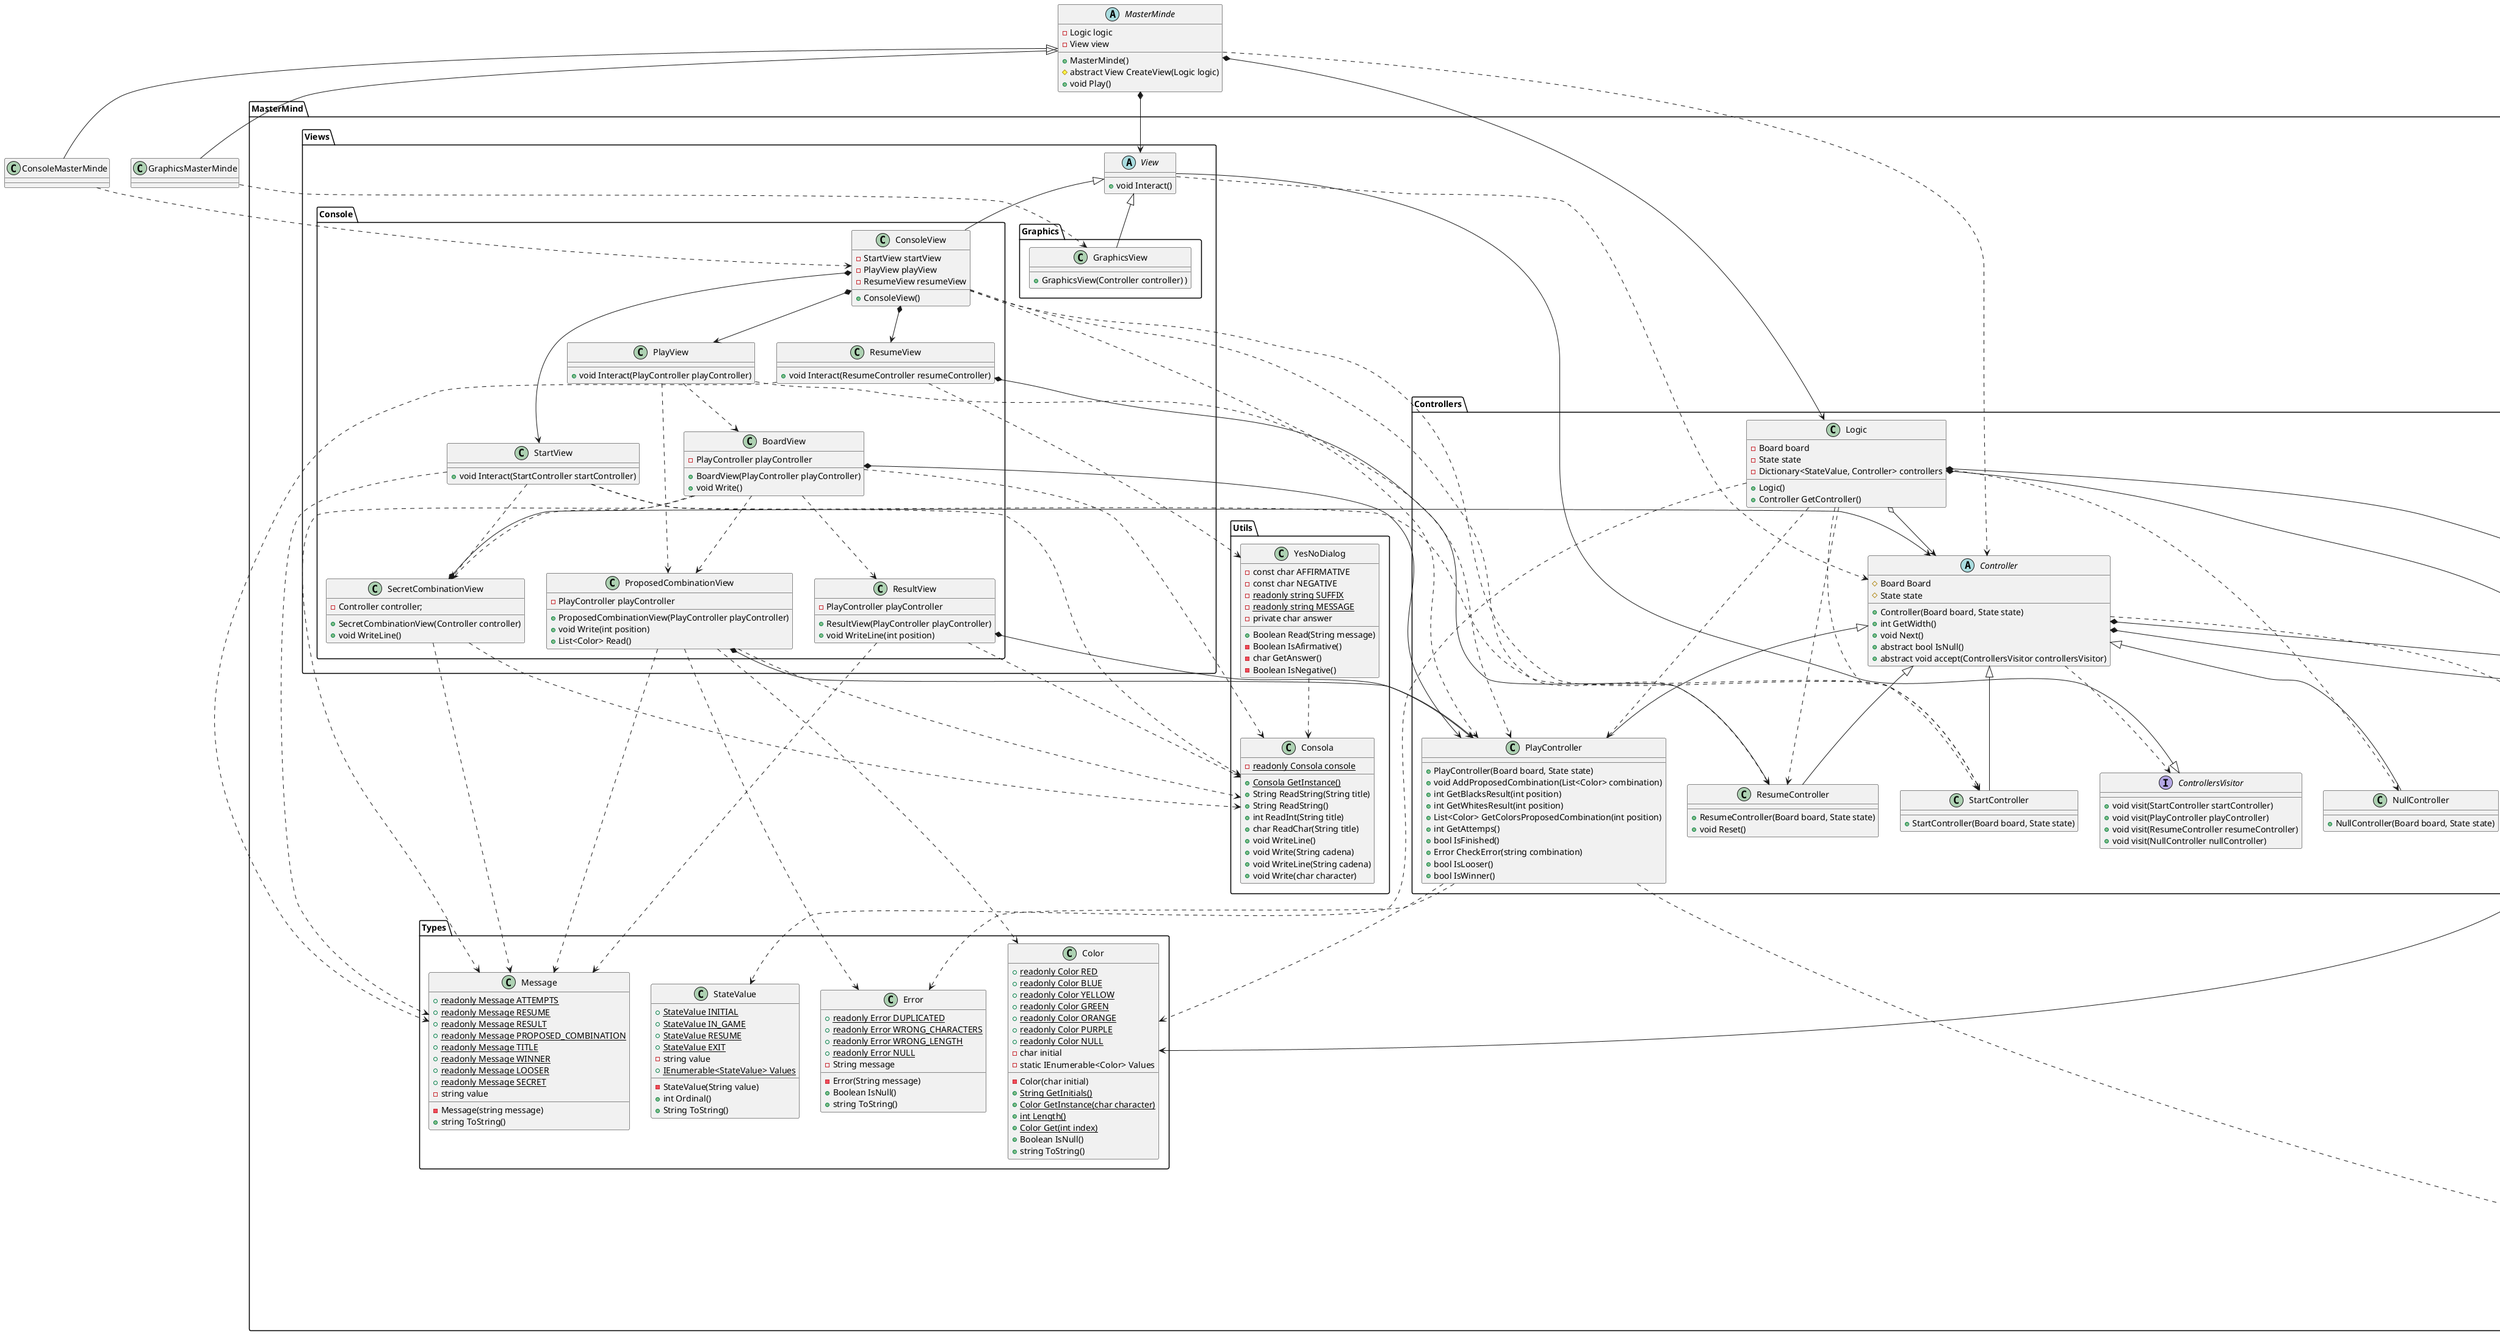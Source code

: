 @startuml

abstract class MasterMinde {
    - Logic logic
    - View view

    + MasterMinde()
    # abstract View CreateView(Logic logic)
    + void Play()
}

class ConsoleMasterMinde {
}

class GraphicsMasterMinde {
}


package MasterMind.Models {

    class Board {
        - {static} int MAX_ATTEMPTS
        - SecretCombination secretCombination
        - List<ProposedCombination> proposedCombinations
        - List<Result> results
        - int attempts

        + Board()
        + void Reset()
        + void AddProposedCombination(ProposedCombination proposedCombination)
        + Boolean IsWinner()
        + Boolean IsLooser()
        + Boolean IsFinished()
        + int GetAttemps()
        + Result GetResult(int position)
        + ProposedCombination GetProposedCombination(int position)
    }

    abstract class Combination {
        - {static} readonly int WIDTH
        # List<Color> Colors

        # Combination()
        + {static} int GetWidth()
    }

    class ProposedCombination {
        + Boolean Contains(Color color, int position)
        + Boolean Contains(Color color)
        + List<Color> GetColors()
    }

    class Result {
        + const int WIDTH
        - int blacks
        - int whites

        + Result(int blacks, int whites)
        + Boolean IsWinner()
        + int GetWhites()
        + int GetBlacks()
    }

    class SecretCombination {
        + SecretCombination()
        + Result GetResult(ProposedCombination proposedCombination)
    }

    class State {
        - StateValue stateValue
        + State()
        + void Reset()
        + void Next()
        + StateValue GetStateValue()
    }

}

package MasterMind.Utils {

    class Consola {
        - {static} readonly Consola console

        + {static} Consola GetInstance()
        + String ReadString(String title)
        + String ReadString()
        + int ReadInt(String title)
        + char ReadChar(String title)
        + void WriteLine()
        + void Write(String cadena)
        + void WriteLine(String cadena)
        + void Write(char character)
    }

    class YesNoDialog {
        - const char AFFIRMATIVE
        - const char NEGATIVE
        - {static} readonly string SUFFIX
        - {static} readonly string MESSAGE
        - private char answer

        + Boolean Read(String message)
        - Boolean IsAfirmative()
        - char GetAnswer()
        - Boolean IsNegative()
    }

}

package MasterMind.Types {

    class Color {
        + {static} readonly Color RED
        + {static} readonly Color BLUE
        + {static} readonly Color YELLOW
        + {static} readonly Color GREEN
        + {static} readonly Color ORANGE
        + {static} readonly Color PURPLE
        + {static} readonly Color NULL
        - char initial
        - static IEnumerable<Color> Values

        - Color(char initial)
        + {static} String GetInitials()
        + {static} Color GetInstance(char character)
        + {static} int Length()
        + {static} Color Get(int index)
        + Boolean IsNull()
        + string ToString()
    }

    class Error {
        + {static} readonly Error DUPLICATED
        + {static} readonly Error WRONG_CHARACTERS
        + {static} readonly Error WRONG_LENGTH
        + {static} readonly Error NULL
        - String message

        - Error(String message)
        + Boolean IsNull()
        + string ToString()
    }

    class Message {
        + {static} readonly Message ATTEMPTS
        + {static} readonly Message RESUME
        + {static} readonly Message RESULT
        + {static} readonly Message PROPOSED_COMBINATION
        + {static} readonly Message TITLE
        + {static} readonly Message WINNER
        + {static} readonly Message LOOSER
        + {static} readonly Message SECRET
        - string value

        - Message(string message)
        + string ToString()
    }

    class StateValue {
        + {static} StateValue INITIAL
        + {static} StateValue IN_GAME
        + {static} StateValue RESUME
        + {static} StateValue EXIT
        - string value
        + {static} IEnumerable<StateValue> Values

        - StateValue(String value)
        + int Ordinal()
        + String ToString()
    }

}

package MasterMind.Views {

    abstract class View {
        + void Interact()
    }

}

package MasterMind.Views.Console {

    class ConsoleView {
        - StartView startView
        - PlayView playView
        - ResumeView resumeView

        + ConsoleView()
    }

    class StartView {
        + void Interact(StartController startController)
    }

    class SecretCombinationView {
        - Controller controller;
        + SecretCombinationView(Controller controller)
        + void WriteLine()
    }

    class ResumeView {
        + void Interact(ResumeController resumeController)
    }

    class ResultView {
        - PlayController playController
        + ResultView(PlayController playController)
        + void WriteLine(int position)
    }

    class ProposedCombinationView {
        - PlayController playController
        + ProposedCombinationView(PlayController playController)
        + void Write(int position)
        + List<Color> Read()
    }

    class PlayView {
        + void Interact(PlayController playController)
    }

    class BoardView {
        - PlayController playController

        + BoardView(PlayController playController)
        + void Write()
    }

}

package MasterMind.Views.Graphics {

    class GraphicsView {
        + GraphicsView(Controller controller) )
    }

}

package MasterMind.Controllers {

    class Logic {
        - Board board
        - State state
        - Dictionary<StateValue, Controller> controllers

        + Logic()
        + Controller GetController()
    }

    interface ControllersVisitor {
        + void visit(StartController startController)
        + void visit(PlayController playController)
        + void visit(ResumeController resumeController)
        + void visit(NullController nullController)
    }

    abstract class Controller {
        # Board Board
        # State state
        + Controller(Board board, State state)
        + int GetWidth()
        + void Next()
        + abstract bool IsNull()
        + abstract void accept(ControllersVisitor controllersVisitor)
    }

    class PlayController {
        + PlayController(Board board, State state)
        + void AddProposedCombination(List<Color> combination)
        + int GetBlacksResult(int position)
        + int GetWhitesResult(int position)
        + List<Color> GetColorsProposedCombination(int position)
        + int GetAttemps()
        + bool IsFinished()
        + Error CheckError(string combination)
        + bool IsLooser()
        + bool IsWinner()
    }

    class ResumeController {
        + ResumeController(Board board, State state)
        + void Reset()
    }

    class StartController {
        + StartController(Board board, State state)
    }

    class NullController {
        + NullController(Board board, State state)
    }

}

MasterMinde *--> View
MasterMinde *--> Logic
MasterMinde ..> Controller

MasterMinde <|-- ConsoleMasterMinde
MasterMinde <|-- GraphicsMasterMinde

Logic *--> Board
Logic *--> State
Logic o--> Controller

ControllersVisitor <|-- View

Logic ..> StartController
Logic ..> PlayController
Logic ..> ResumeController
Logic ..> NullController
Logic ..> StateValue

Controller *--> Board
Controller *--> State
Controller ..> Combination
Controller ..> ControllersVisitor

Controller <|-- StartController
Controller <|-- PlayController
Controller <|-- ResumeController
Controller <|-- NullController

PlayController ..> Color
PlayController ..> ProposedCombination
PlayController ..> Error

GraphicsMasterMinde ..> GraphicsView
ConsoleMasterMinde ..> ConsoleView

View ..> Controller

View <|-- GraphicsView
View <|-- ConsoleView

ConsoleView *--> StartView
ConsoleView *--> PlayView
ConsoleView *--> ResumeView
ConsoleView ..> StartController
ConsoleView ..> PlayController
ConsoleView ..> ResumeController

StartView ..> StartController
StartView ..> Consola
StartView ..> SecretCombinationView
StartView ..> Message

SecretCombinationView *--> Controller
SecretCombinationView ..> Consola
SecretCombinationView ..> Message

ResumeView *--> ResumeController
ResumeView ..> YesNoDialog
ResumeView ..> Message

ResultView *--> PlayController
ResultView ..> Consola
ResultView ..> Message

ProposedCombinationView *--> PlayController
ProposedCombinationView ..> Color
ProposedCombinationView ..> Consola
ProposedCombinationView ..> Error
ProposedCombinationView ..> Message

PlayView ..> PlayController
PlayView ..> ProposedCombinationView
PlayView ..> BoardView

BoardView *--> PlayController
BoardView ..> SecretCombinationView
BoardView ..> ProposedCombinationView
BoardView ..> ResultView
BoardView ..> Consola
BoardView ..> Message

YesNoDialog ..> Consola

Board *--> SecretCombination
Board o--> ProposedCombination
Board o--> Result

Combination o--> Color
Combination <|-- ProposedCombination
Combination <|-- SecretCombination

SecretCombination ..> ProposedCombination
SecretCombination ..> Result

@enduml
